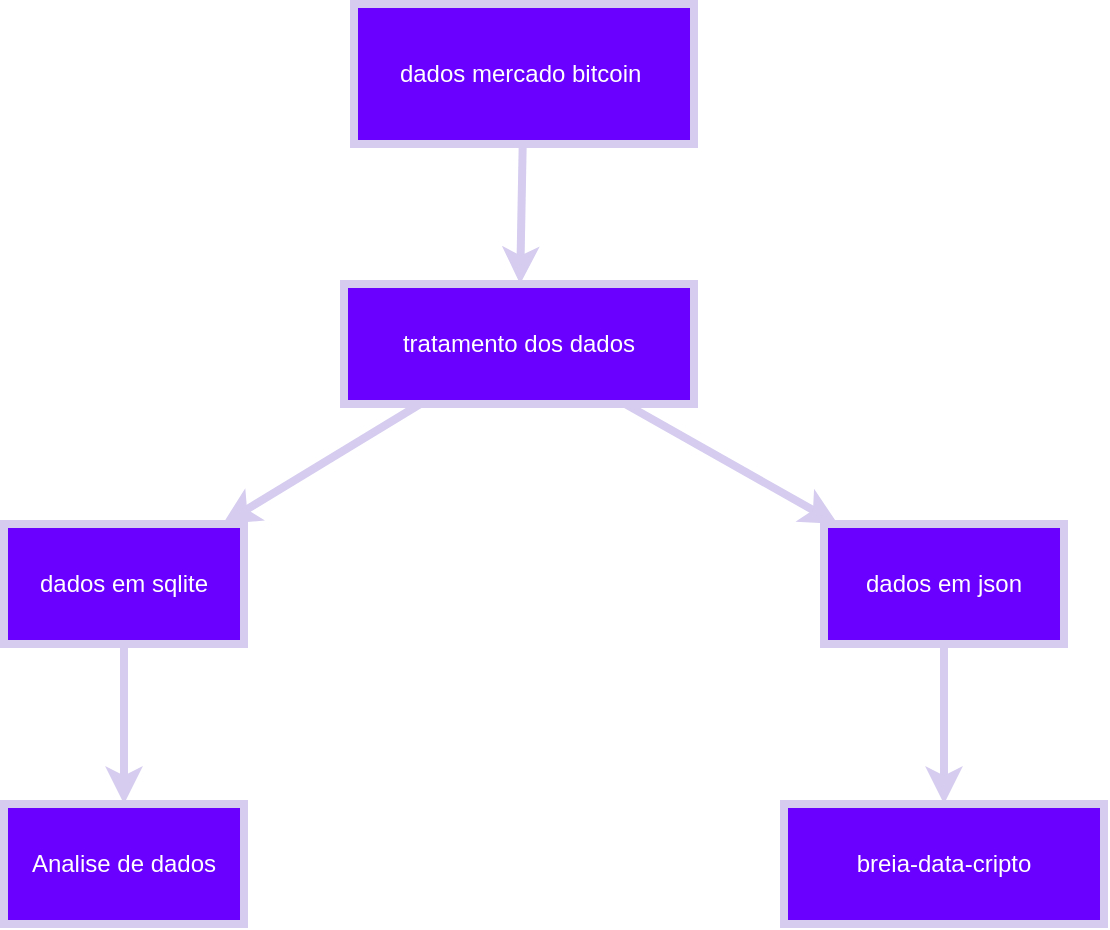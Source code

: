 <mxfile>
    <diagram id="a5GeyBs4f6B5eD670r9b" name="Page-1">
        <mxGraphModel dx="491" dy="305" grid="1" gridSize="10" guides="1" tooltips="1" connect="1" arrows="1" fold="1" page="1" pageScale="1" pageWidth="850" pageHeight="1100" math="0" shadow="0">
            <root>
                <mxCell id="0"/>
                <mxCell id="1" parent="0"/>
                <mxCell id="4" value="" style="edgeStyle=none;html=1;strokeColor=#d5ccef;fillColor=#6a00ff;strokeWidth=4;shadow=0;" parent="1" source="2" target="3" edge="1">
                    <mxGeometry relative="1" as="geometry"/>
                </mxCell>
                <mxCell id="2" value="dados mercado bitcoin&amp;nbsp;" style="whiteSpace=wrap;html=1;fillColor=#6a00ff;fontColor=#ffffff;strokeColor=#d5ccef;strokeWidth=4;shadow=0;" parent="1" vertex="1">
                    <mxGeometry x="335" y="170" width="170" height="70" as="geometry"/>
                </mxCell>
                <mxCell id="6" value="" style="edgeStyle=none;html=1;strokeColor=#d5ccef;fillColor=#6a00ff;strokeWidth=4;shadow=0;" parent="1" source="3" target="5" edge="1">
                    <mxGeometry relative="1" as="geometry"/>
                </mxCell>
                <mxCell id="8" value="" style="edgeStyle=none;html=1;strokeColor=#d5ccef;fillColor=#6a00ff;strokeWidth=4;shadow=0;" parent="1" source="3" target="7" edge="1">
                    <mxGeometry relative="1" as="geometry"/>
                </mxCell>
                <mxCell id="3" value="tratamento dos dados" style="whiteSpace=wrap;html=1;strokeColor=#d5ccef;fillColor=#6a00ff;fontColor=#ffffff;strokeWidth=4;shadow=0;" parent="1" vertex="1">
                    <mxGeometry x="330" y="310" width="175" height="60" as="geometry"/>
                </mxCell>
                <mxCell id="12" value="" style="edgeStyle=none;html=1;fontSize=18;strokeColor=#d5ccef;fillColor=#6a00ff;strokeWidth=4;shadow=0;" parent="1" source="5" target="11" edge="1">
                    <mxGeometry relative="1" as="geometry"/>
                </mxCell>
                <mxCell id="5" value="dados em json" style="whiteSpace=wrap;html=1;strokeColor=#d5ccef;fillColor=#6a00ff;fontColor=#ffffff;strokeWidth=4;shadow=0;" parent="1" vertex="1">
                    <mxGeometry x="570" y="430" width="120" height="60" as="geometry"/>
                </mxCell>
                <mxCell id="14" value="" style="edgeStyle=none;html=1;strokeWidth=4;strokeColor=#D5CCEF;" parent="1" source="7" target="13" edge="1">
                    <mxGeometry relative="1" as="geometry"/>
                </mxCell>
                <mxCell id="7" value="dados em sqlite" style="whiteSpace=wrap;html=1;fillColor=#6a00ff;fontColor=#ffffff;strokeColor=#d5ccef;strokeWidth=4;shadow=0;" parent="1" vertex="1">
                    <mxGeometry x="160" y="430" width="120" height="60" as="geometry"/>
                </mxCell>
                <mxCell id="11" value="breia-data-cripto" style="whiteSpace=wrap;html=1;strokeColor=#d5ccef;fillColor=#6a00ff;fontColor=#ffffff;strokeWidth=4;shadow=0;" parent="1" vertex="1">
                    <mxGeometry x="550" y="570" width="160" height="60" as="geometry"/>
                </mxCell>
                <mxCell id="13" value="Analise de dados" style="whiteSpace=wrap;html=1;fillColor=#6a00ff;strokeColor=#d5ccef;fontColor=#ffffff;strokeWidth=4;shadow=0;" parent="1" vertex="1">
                    <mxGeometry x="160" y="570" width="120" height="60" as="geometry"/>
                </mxCell>
            </root>
        </mxGraphModel>
    </diagram>
</mxfile>